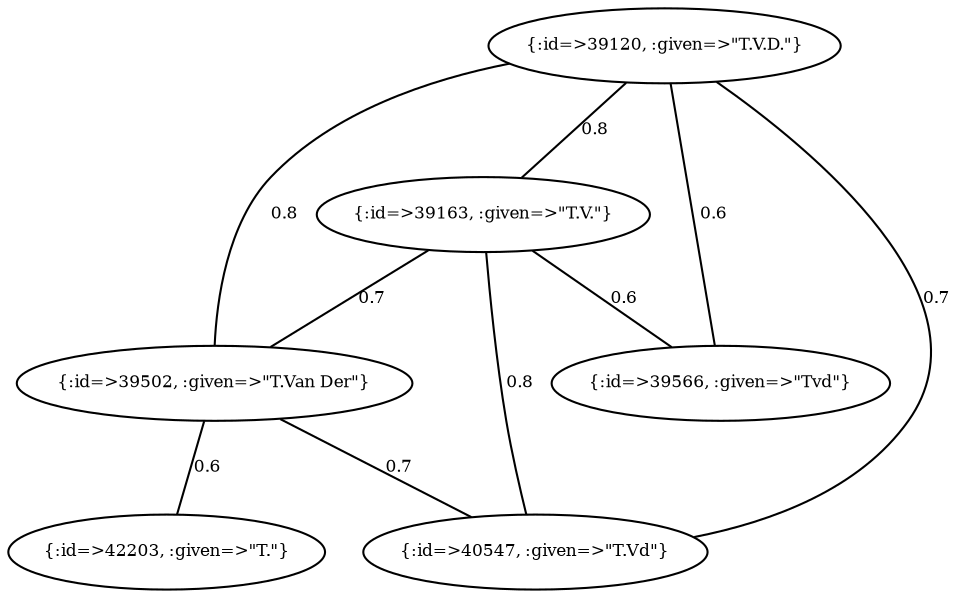 graph Collector__WeightedGraph {
    "{:id=>39120, :given=>\"T.V.D.\"}" [
        fontsize = 8,
        label = "{:id=>39120, :given=>\"T.V.D.\"}"
    ]

    "{:id=>39163, :given=>\"T.V.\"}" [
        fontsize = 8,
        label = "{:id=>39163, :given=>\"T.V.\"}"
    ]

    "{:id=>39502, :given=>\"T.Van Der\"}" [
        fontsize = 8,
        label = "{:id=>39502, :given=>\"T.Van Der\"}"
    ]

    "{:id=>39566, :given=>\"Tvd\"}" [
        fontsize = 8,
        label = "{:id=>39566, :given=>\"Tvd\"}"
    ]

    "{:id=>40547, :given=>\"T.Vd\"}" [
        fontsize = 8,
        label = "{:id=>40547, :given=>\"T.Vd\"}"
    ]

    "{:id=>42203, :given=>\"T.\"}" [
        fontsize = 8,
        label = "{:id=>42203, :given=>\"T.\"}"
    ]

    "{:id=>39120, :given=>\"T.V.D.\"}" -- "{:id=>39163, :given=>\"T.V.\"}" [
        fontsize = 8,
        label = 0.8
    ]

    "{:id=>39120, :given=>\"T.V.D.\"}" -- "{:id=>39502, :given=>\"T.Van Der\"}" [
        fontsize = 8,
        label = 0.8
    ]

    "{:id=>39120, :given=>\"T.V.D.\"}" -- "{:id=>39566, :given=>\"Tvd\"}" [
        fontsize = 8,
        label = 0.6
    ]

    "{:id=>39120, :given=>\"T.V.D.\"}" -- "{:id=>40547, :given=>\"T.Vd\"}" [
        fontsize = 8,
        label = 0.7
    ]

    "{:id=>39163, :given=>\"T.V.\"}" -- "{:id=>39502, :given=>\"T.Van Der\"}" [
        fontsize = 8,
        label = 0.7
    ]

    "{:id=>39163, :given=>\"T.V.\"}" -- "{:id=>39566, :given=>\"Tvd\"}" [
        fontsize = 8,
        label = 0.6
    ]

    "{:id=>39163, :given=>\"T.V.\"}" -- "{:id=>40547, :given=>\"T.Vd\"}" [
        fontsize = 8,
        label = 0.8
    ]

    "{:id=>39502, :given=>\"T.Van Der\"}" -- "{:id=>40547, :given=>\"T.Vd\"}" [
        fontsize = 8,
        label = 0.7
    ]

    "{:id=>39502, :given=>\"T.Van Der\"}" -- "{:id=>42203, :given=>\"T.\"}" [
        fontsize = 8,
        label = 0.6
    ]
}
